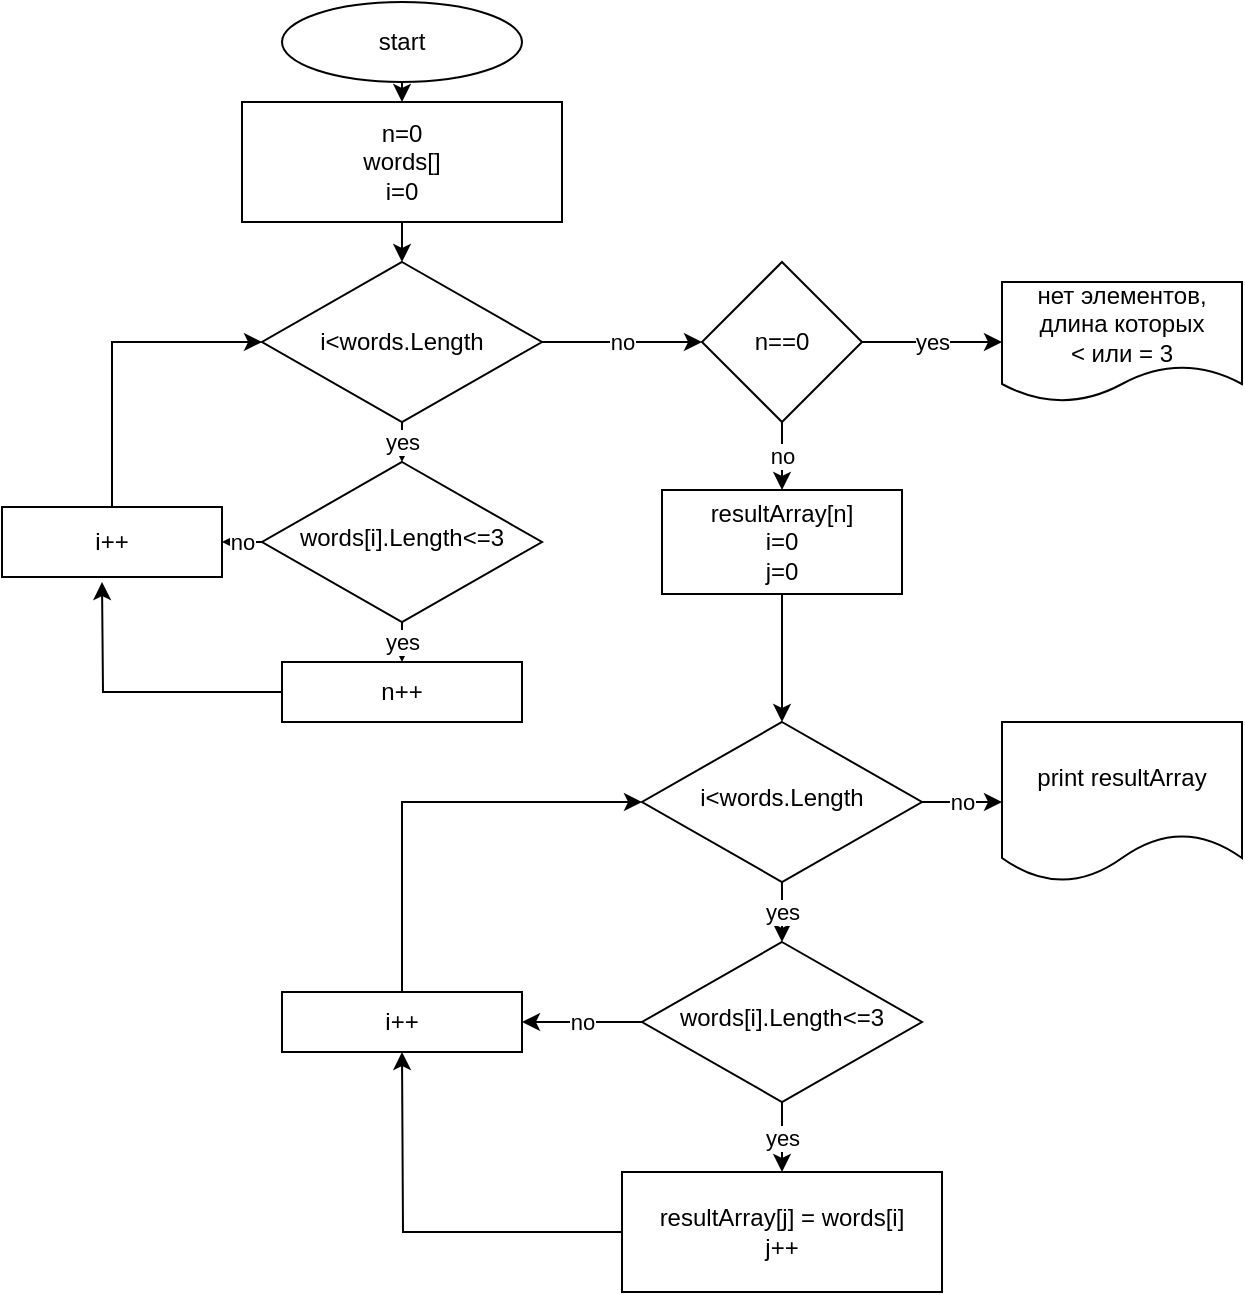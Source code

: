 <mxfile version="21.3.2" type="device">
  <diagram id="C5RBs43oDa-KdzZeNtuy" name="Page-1">
    <mxGraphModel dx="1050" dy="549" grid="1" gridSize="10" guides="1" tooltips="1" connect="1" arrows="1" fold="1" page="1" pageScale="1" pageWidth="827" pageHeight="1169" math="0" shadow="0">
      <root>
        <mxCell id="WIyWlLk6GJQsqaUBKTNV-0" />
        <mxCell id="WIyWlLk6GJQsqaUBKTNV-1" parent="WIyWlLk6GJQsqaUBKTNV-0" />
        <mxCell id="70FFoGJHeCt2JdYjqRve-29" value="yes" style="edgeStyle=orthogonalEdgeStyle;rounded=0;orthogonalLoop=1;jettySize=auto;html=1;exitX=0.5;exitY=1;exitDx=0;exitDy=0;entryX=0.5;entryY=0;entryDx=0;entryDy=0;" edge="1" parent="WIyWlLk6GJQsqaUBKTNV-1" source="WIyWlLk6GJQsqaUBKTNV-6" target="70FFoGJHeCt2JdYjqRve-26">
          <mxGeometry relative="1" as="geometry" />
        </mxCell>
        <mxCell id="70FFoGJHeCt2JdYjqRve-41" value="no" style="edgeStyle=orthogonalEdgeStyle;rounded=0;orthogonalLoop=1;jettySize=auto;html=1;exitX=1;exitY=0.5;exitDx=0;exitDy=0;entryX=0;entryY=0.5;entryDx=0;entryDy=0;" edge="1" parent="WIyWlLk6GJQsqaUBKTNV-1" source="WIyWlLk6GJQsqaUBKTNV-6" target="70FFoGJHeCt2JdYjqRve-40">
          <mxGeometry relative="1" as="geometry" />
        </mxCell>
        <mxCell id="WIyWlLk6GJQsqaUBKTNV-6" value="i&amp;lt;words.Length" style="rhombus;whiteSpace=wrap;html=1;shadow=0;fontFamily=Helvetica;fontSize=12;align=center;strokeWidth=1;spacing=6;spacingTop=-4;" parent="WIyWlLk6GJQsqaUBKTNV-1" vertex="1">
          <mxGeometry x="340" y="360" width="140" height="80" as="geometry" />
        </mxCell>
        <mxCell id="70FFoGJHeCt2JdYjqRve-9" value="yes" style="edgeStyle=orthogonalEdgeStyle;rounded=0;orthogonalLoop=1;jettySize=auto;html=1;exitX=0.5;exitY=1;exitDx=0;exitDy=0;entryX=0.5;entryY=0;entryDx=0;entryDy=0;" edge="1" parent="WIyWlLk6GJQsqaUBKTNV-1" source="WIyWlLk6GJQsqaUBKTNV-10" target="70FFoGJHeCt2JdYjqRve-5">
          <mxGeometry relative="1" as="geometry" />
        </mxCell>
        <mxCell id="70FFoGJHeCt2JdYjqRve-15" value="no" style="edgeStyle=orthogonalEdgeStyle;rounded=0;orthogonalLoop=1;jettySize=auto;html=1;exitX=0;exitY=0.5;exitDx=0;exitDy=0;entryX=1;entryY=0.5;entryDx=0;entryDy=0;" edge="1" parent="WIyWlLk6GJQsqaUBKTNV-1" source="WIyWlLk6GJQsqaUBKTNV-10" target="70FFoGJHeCt2JdYjqRve-6">
          <mxGeometry relative="1" as="geometry" />
        </mxCell>
        <mxCell id="WIyWlLk6GJQsqaUBKTNV-10" value="words[i].Length&amp;lt;=3" style="rhombus;whiteSpace=wrap;html=1;shadow=0;fontFamily=Helvetica;fontSize=12;align=center;strokeWidth=1;spacing=6;spacingTop=-4;" parent="WIyWlLk6GJQsqaUBKTNV-1" vertex="1">
          <mxGeometry x="150" y="230" width="140" height="80" as="geometry" />
        </mxCell>
        <mxCell id="70FFoGJHeCt2JdYjqRve-30" style="edgeStyle=orthogonalEdgeStyle;rounded=0;orthogonalLoop=1;jettySize=auto;html=1;exitX=0.5;exitY=1;exitDx=0;exitDy=0;entryX=0.5;entryY=0;entryDx=0;entryDy=0;" edge="1" parent="WIyWlLk6GJQsqaUBKTNV-1" source="EulHXBUdy0DhcJYUr7gm-0" target="70FFoGJHeCt2JdYjqRve-3">
          <mxGeometry relative="1" as="geometry" />
        </mxCell>
        <mxCell id="EulHXBUdy0DhcJYUr7gm-0" value="start" style="ellipse;whiteSpace=wrap;html=1;" parent="WIyWlLk6GJQsqaUBKTNV-1" vertex="1">
          <mxGeometry x="160" width="120" height="40" as="geometry" />
        </mxCell>
        <mxCell id="70FFoGJHeCt2JdYjqRve-36" style="edgeStyle=orthogonalEdgeStyle;rounded=0;orthogonalLoop=1;jettySize=auto;html=1;exitX=0;exitY=0.5;exitDx=0;exitDy=0;entryX=0.5;entryY=1;entryDx=0;entryDy=0;" edge="1" parent="WIyWlLk6GJQsqaUBKTNV-1" source="70FFoGJHeCt2JdYjqRve-1">
          <mxGeometry relative="1" as="geometry">
            <mxPoint x="220" y="525" as="targetPoint" />
          </mxGeometry>
        </mxCell>
        <mxCell id="70FFoGJHeCt2JdYjqRve-1" value="resultArray[j] = words[i]&lt;br&gt;j++" style="rounded=0;whiteSpace=wrap;html=1;" vertex="1" parent="WIyWlLk6GJQsqaUBKTNV-1">
          <mxGeometry x="330" y="585" width="160" height="60" as="geometry" />
        </mxCell>
        <mxCell id="70FFoGJHeCt2JdYjqRve-7" style="edgeStyle=orthogonalEdgeStyle;rounded=0;orthogonalLoop=1;jettySize=auto;html=1;exitX=0.5;exitY=1;exitDx=0;exitDy=0;entryX=0.5;entryY=0;entryDx=0;entryDy=0;" edge="1" parent="WIyWlLk6GJQsqaUBKTNV-1" source="70FFoGJHeCt2JdYjqRve-3" target="70FFoGJHeCt2JdYjqRve-4">
          <mxGeometry relative="1" as="geometry" />
        </mxCell>
        <mxCell id="70FFoGJHeCt2JdYjqRve-3" value="n=0&lt;br&gt;words[]&lt;br&gt;i=0" style="rounded=0;whiteSpace=wrap;html=1;" vertex="1" parent="WIyWlLk6GJQsqaUBKTNV-1">
          <mxGeometry x="140" y="50" width="160" height="60" as="geometry" />
        </mxCell>
        <mxCell id="70FFoGJHeCt2JdYjqRve-8" value="yes" style="edgeStyle=orthogonalEdgeStyle;rounded=0;orthogonalLoop=1;jettySize=auto;html=1;exitX=0.5;exitY=1;exitDx=0;exitDy=0;entryX=0.5;entryY=0;entryDx=0;entryDy=0;" edge="1" parent="WIyWlLk6GJQsqaUBKTNV-1" source="70FFoGJHeCt2JdYjqRve-4" target="WIyWlLk6GJQsqaUBKTNV-10">
          <mxGeometry relative="1" as="geometry" />
        </mxCell>
        <mxCell id="70FFoGJHeCt2JdYjqRve-23" value="no" style="edgeStyle=orthogonalEdgeStyle;rounded=0;orthogonalLoop=1;jettySize=auto;html=1;entryX=0;entryY=0.5;entryDx=0;entryDy=0;" edge="1" parent="WIyWlLk6GJQsqaUBKTNV-1" source="70FFoGJHeCt2JdYjqRve-4" target="70FFoGJHeCt2JdYjqRve-20">
          <mxGeometry relative="1" as="geometry" />
        </mxCell>
        <mxCell id="70FFoGJHeCt2JdYjqRve-4" value="i&amp;lt;words.Length" style="rhombus;whiteSpace=wrap;html=1;" vertex="1" parent="WIyWlLk6GJQsqaUBKTNV-1">
          <mxGeometry x="150" y="130" width="140" height="80" as="geometry" />
        </mxCell>
        <mxCell id="70FFoGJHeCt2JdYjqRve-14" style="edgeStyle=orthogonalEdgeStyle;rounded=0;orthogonalLoop=1;jettySize=auto;html=1;exitX=0;exitY=0.5;exitDx=0;exitDy=0;" edge="1" parent="WIyWlLk6GJQsqaUBKTNV-1" source="70FFoGJHeCt2JdYjqRve-5">
          <mxGeometry relative="1" as="geometry">
            <mxPoint x="70" y="290" as="targetPoint" />
          </mxGeometry>
        </mxCell>
        <mxCell id="70FFoGJHeCt2JdYjqRve-5" value="n++" style="rounded=0;whiteSpace=wrap;html=1;" vertex="1" parent="WIyWlLk6GJQsqaUBKTNV-1">
          <mxGeometry x="160" y="330" width="120" height="30" as="geometry" />
        </mxCell>
        <mxCell id="70FFoGJHeCt2JdYjqRve-16" style="edgeStyle=orthogonalEdgeStyle;rounded=0;orthogonalLoop=1;jettySize=auto;html=1;entryX=0;entryY=0.5;entryDx=0;entryDy=0;exitX=0.5;exitY=0;exitDx=0;exitDy=0;" edge="1" parent="WIyWlLk6GJQsqaUBKTNV-1" source="70FFoGJHeCt2JdYjqRve-6" target="70FFoGJHeCt2JdYjqRve-4">
          <mxGeometry relative="1" as="geometry">
            <mxPoint x="75" y="170" as="targetPoint" />
          </mxGeometry>
        </mxCell>
        <mxCell id="70FFoGJHeCt2JdYjqRve-6" value="i++" style="rounded=0;whiteSpace=wrap;html=1;" vertex="1" parent="WIyWlLk6GJQsqaUBKTNV-1">
          <mxGeometry x="20" y="252.5" width="110" height="35" as="geometry" />
        </mxCell>
        <mxCell id="70FFoGJHeCt2JdYjqRve-22" value="yes" style="edgeStyle=orthogonalEdgeStyle;rounded=0;orthogonalLoop=1;jettySize=auto;html=1;exitX=1;exitY=0.5;exitDx=0;exitDy=0;entryX=0;entryY=0.5;entryDx=0;entryDy=0;" edge="1" parent="WIyWlLk6GJQsqaUBKTNV-1" source="70FFoGJHeCt2JdYjqRve-20" target="70FFoGJHeCt2JdYjqRve-21">
          <mxGeometry relative="1" as="geometry" />
        </mxCell>
        <mxCell id="70FFoGJHeCt2JdYjqRve-31" value="no" style="edgeStyle=orthogonalEdgeStyle;rounded=0;orthogonalLoop=1;jettySize=auto;html=1;exitX=0.5;exitY=1;exitDx=0;exitDy=0;entryX=0.5;entryY=0;entryDx=0;entryDy=0;" edge="1" parent="WIyWlLk6GJQsqaUBKTNV-1" source="70FFoGJHeCt2JdYjqRve-20" target="70FFoGJHeCt2JdYjqRve-24">
          <mxGeometry relative="1" as="geometry" />
        </mxCell>
        <mxCell id="70FFoGJHeCt2JdYjqRve-20" value="n==0" style="rhombus;whiteSpace=wrap;html=1;" vertex="1" parent="WIyWlLk6GJQsqaUBKTNV-1">
          <mxGeometry x="370" y="130" width="80" height="80" as="geometry" />
        </mxCell>
        <mxCell id="70FFoGJHeCt2JdYjqRve-21" value="нет элементов, длина которых&lt;br&gt;&amp;lt; или = 3" style="shape=document;whiteSpace=wrap;html=1;boundedLbl=1;" vertex="1" parent="WIyWlLk6GJQsqaUBKTNV-1">
          <mxGeometry x="520" y="140" width="120" height="60" as="geometry" />
        </mxCell>
        <mxCell id="70FFoGJHeCt2JdYjqRve-27" style="edgeStyle=orthogonalEdgeStyle;rounded=0;orthogonalLoop=1;jettySize=auto;html=1;exitX=0.5;exitY=1;exitDx=0;exitDy=0;entryX=0.5;entryY=0;entryDx=0;entryDy=0;" edge="1" parent="WIyWlLk6GJQsqaUBKTNV-1" source="70FFoGJHeCt2JdYjqRve-24" target="WIyWlLk6GJQsqaUBKTNV-6">
          <mxGeometry relative="1" as="geometry" />
        </mxCell>
        <mxCell id="70FFoGJHeCt2JdYjqRve-24" value="resultArray[n]&lt;br&gt;i=0&lt;br&gt;j=0" style="rounded=0;whiteSpace=wrap;html=1;" vertex="1" parent="WIyWlLk6GJQsqaUBKTNV-1">
          <mxGeometry x="350" y="244" width="120" height="52" as="geometry" />
        </mxCell>
        <mxCell id="70FFoGJHeCt2JdYjqRve-32" value="yes" style="edgeStyle=orthogonalEdgeStyle;rounded=0;orthogonalLoop=1;jettySize=auto;html=1;exitX=0.5;exitY=1;exitDx=0;exitDy=0;entryX=0.5;entryY=0;entryDx=0;entryDy=0;" edge="1" parent="WIyWlLk6GJQsqaUBKTNV-1" source="70FFoGJHeCt2JdYjqRve-26" target="70FFoGJHeCt2JdYjqRve-1">
          <mxGeometry relative="1" as="geometry" />
        </mxCell>
        <mxCell id="70FFoGJHeCt2JdYjqRve-37" value="no" style="edgeStyle=orthogonalEdgeStyle;rounded=0;orthogonalLoop=1;jettySize=auto;html=1;exitX=0;exitY=0.5;exitDx=0;exitDy=0;entryX=1;entryY=0.5;entryDx=0;entryDy=0;" edge="1" parent="WIyWlLk6GJQsqaUBKTNV-1" source="70FFoGJHeCt2JdYjqRve-26">
          <mxGeometry relative="1" as="geometry">
            <mxPoint x="280" y="510" as="targetPoint" />
          </mxGeometry>
        </mxCell>
        <mxCell id="70FFoGJHeCt2JdYjqRve-26" value="words[i].Length&amp;lt;=3" style="rhombus;whiteSpace=wrap;html=1;shadow=0;fontFamily=Helvetica;fontSize=12;align=center;strokeWidth=1;spacing=6;spacingTop=-4;" vertex="1" parent="WIyWlLk6GJQsqaUBKTNV-1">
          <mxGeometry x="340" y="470" width="140" height="80" as="geometry" />
        </mxCell>
        <mxCell id="70FFoGJHeCt2JdYjqRve-42" style="edgeStyle=orthogonalEdgeStyle;rounded=0;orthogonalLoop=1;jettySize=auto;html=1;exitX=0.5;exitY=0;exitDx=0;exitDy=0;entryX=0;entryY=0.5;entryDx=0;entryDy=0;" edge="1" parent="WIyWlLk6GJQsqaUBKTNV-1" source="70FFoGJHeCt2JdYjqRve-34" target="WIyWlLk6GJQsqaUBKTNV-6">
          <mxGeometry relative="1" as="geometry">
            <mxPoint x="220" y="400" as="targetPoint" />
          </mxGeometry>
        </mxCell>
        <mxCell id="70FFoGJHeCt2JdYjqRve-34" value="i++" style="rounded=0;whiteSpace=wrap;html=1;" vertex="1" parent="WIyWlLk6GJQsqaUBKTNV-1">
          <mxGeometry x="160" y="495" width="120" height="30" as="geometry" />
        </mxCell>
        <mxCell id="70FFoGJHeCt2JdYjqRve-40" value="print resultArray" style="shape=document;whiteSpace=wrap;html=1;boundedLbl=1;" vertex="1" parent="WIyWlLk6GJQsqaUBKTNV-1">
          <mxGeometry x="520" y="360" width="120" height="80" as="geometry" />
        </mxCell>
      </root>
    </mxGraphModel>
  </diagram>
</mxfile>
